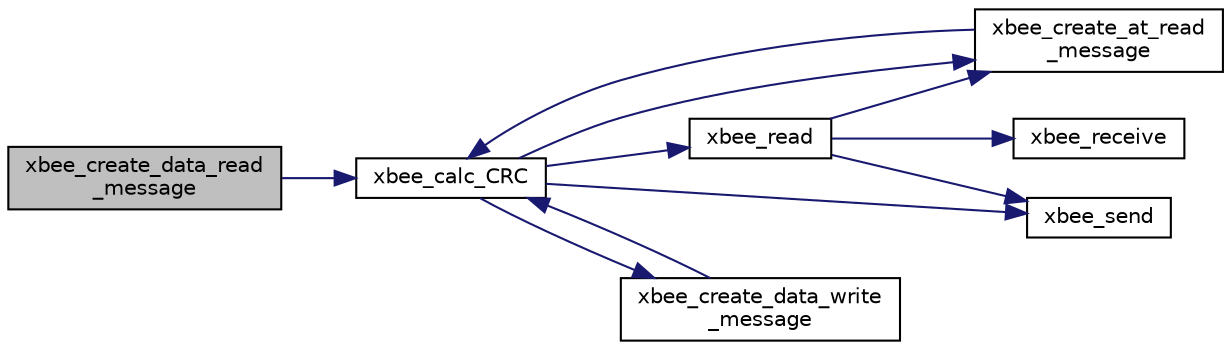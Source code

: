 digraph "xbee_create_data_read_message"
{
  edge [fontname="Helvetica",fontsize="10",labelfontname="Helvetica",labelfontsize="10"];
  node [fontname="Helvetica",fontsize="10",shape=record];
  rankdir="LR";
  Node1 [label="xbee_create_data_read\l_message",height=0.2,width=0.4,color="black", fillcolor="grey75", style="filled", fontcolor="black"];
  Node1 -> Node2 [color="midnightblue",fontsize="10",style="solid",fontname="Helvetica"];
  Node2 [label="xbee_calc_CRC",height=0.2,width=0.4,color="black", fillcolor="white", style="filled",URL="$group___x_b_e_e.html#ga350cf9addd8a53d61a827112ce70e1cf",tooltip="Calculate Xbee CRC. "];
  Node2 -> Node3 [color="midnightblue",fontsize="10",style="solid",fontname="Helvetica"];
  Node3 [label="xbee_read",height=0.2,width=0.4,color="black", fillcolor="white", style="filled",URL="$group___x_b_e_e.html#ga5254e1be6790abc2bcee85d67da7f63d"];
  Node3 -> Node4 [color="midnightblue",fontsize="10",style="solid",fontname="Helvetica"];
  Node4 [label="xbee_create_at_read\l_message",height=0.2,width=0.4,color="black", fillcolor="white", style="filled",URL="$group___x_b_e_e.html#gad5fc55d4988dc4eba587b44d17a1fe20",tooltip="Form SPI AT read message packet. "];
  Node4 -> Node2 [color="midnightblue",fontsize="10",style="solid",fontname="Helvetica"];
  Node3 -> Node5 [color="midnightblue",fontsize="10",style="solid",fontname="Helvetica"];
  Node5 [label="xbee_send",height=0.2,width=0.4,color="black", fillcolor="white", style="filled",URL="$group___x_b_e_e.html#ga7021d2a9da606e65cda41ecbff0c0648"];
  Node3 -> Node6 [color="midnightblue",fontsize="10",style="solid",fontname="Helvetica"];
  Node6 [label="xbee_receive",height=0.2,width=0.4,color="black", fillcolor="white", style="filled",URL="$group___x_b_e_e.html#ga795c0c12ac17bc19a63fd2868174fa46",tooltip="Low-level SPI reading operation. "];
  Node2 -> Node4 [color="midnightblue",fontsize="10",style="solid",fontname="Helvetica"];
  Node2 -> Node5 [color="midnightblue",fontsize="10",style="solid",fontname="Helvetica"];
  Node2 -> Node7 [color="midnightblue",fontsize="10",style="solid",fontname="Helvetica"];
  Node7 [label="xbee_create_data_write\l_message",height=0.2,width=0.4,color="black", fillcolor="white", style="filled",URL="$group___x_b_e_e.html#gaec25bb3748a6a8ed0ed3a95df30bb885",tooltip="Sending telemetry data over air. "];
  Node7 -> Node2 [color="midnightblue",fontsize="10",style="solid",fontname="Helvetica"];
}
